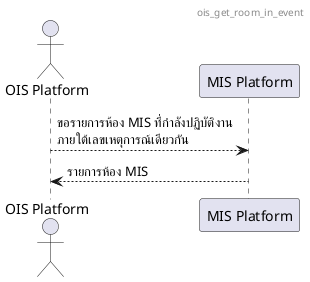 @startuml
Header ois_get_room_in_event
  actor "OIS Platform" as OIS

  OIS --> "MIS Platform" : ขอรายการห้อง MIS ที่กำลังปฏิบัติงาน\nภายใต้เลขเหตุการณ์เดียวกัน
  "MIS Platform" --> OIS : รายการห้อง MIS
@enduml
